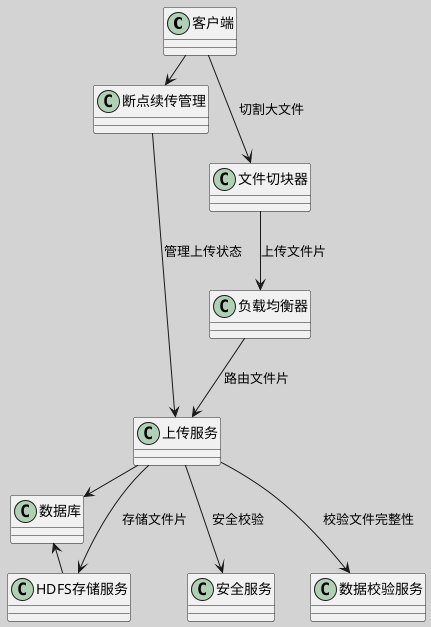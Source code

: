 @startuml
skinparam backgroundColor #D3D3D3

!define RECTANGLE class

RECTANGLE 客户端
RECTANGLE 文件切块器
RECTANGLE 负载均衡器
RECTANGLE 上传服务
RECTANGLE HDFS存储服务
RECTANGLE 数据库
RECTANGLE 断点续传管理
RECTANGLE 安全服务
RECTANGLE 数据校验服务

客户端 -down-> 文件切块器 : 切割大文件
文件切块器 -down-> 负载均衡器 : 上传文件片
负载均衡器 -down-> 上传服务 : 路由文件片
上传服务 -down-> HDFS存储服务 : 存储文件片
上传服务 -right-> 数据库 : 更新元数据
HDFS存储服务 -left-> 数据库 : 更新存储状态
客户端 -right-> 断点续传管理 : 管理文件片
断点续传管理 -down-> 上传服务 : 管理上传状态
上传服务 -down-> 安全服务 : 安全校验
上传服务 -down-> 数据校验服务 : 校验文件完整性

@enduml

